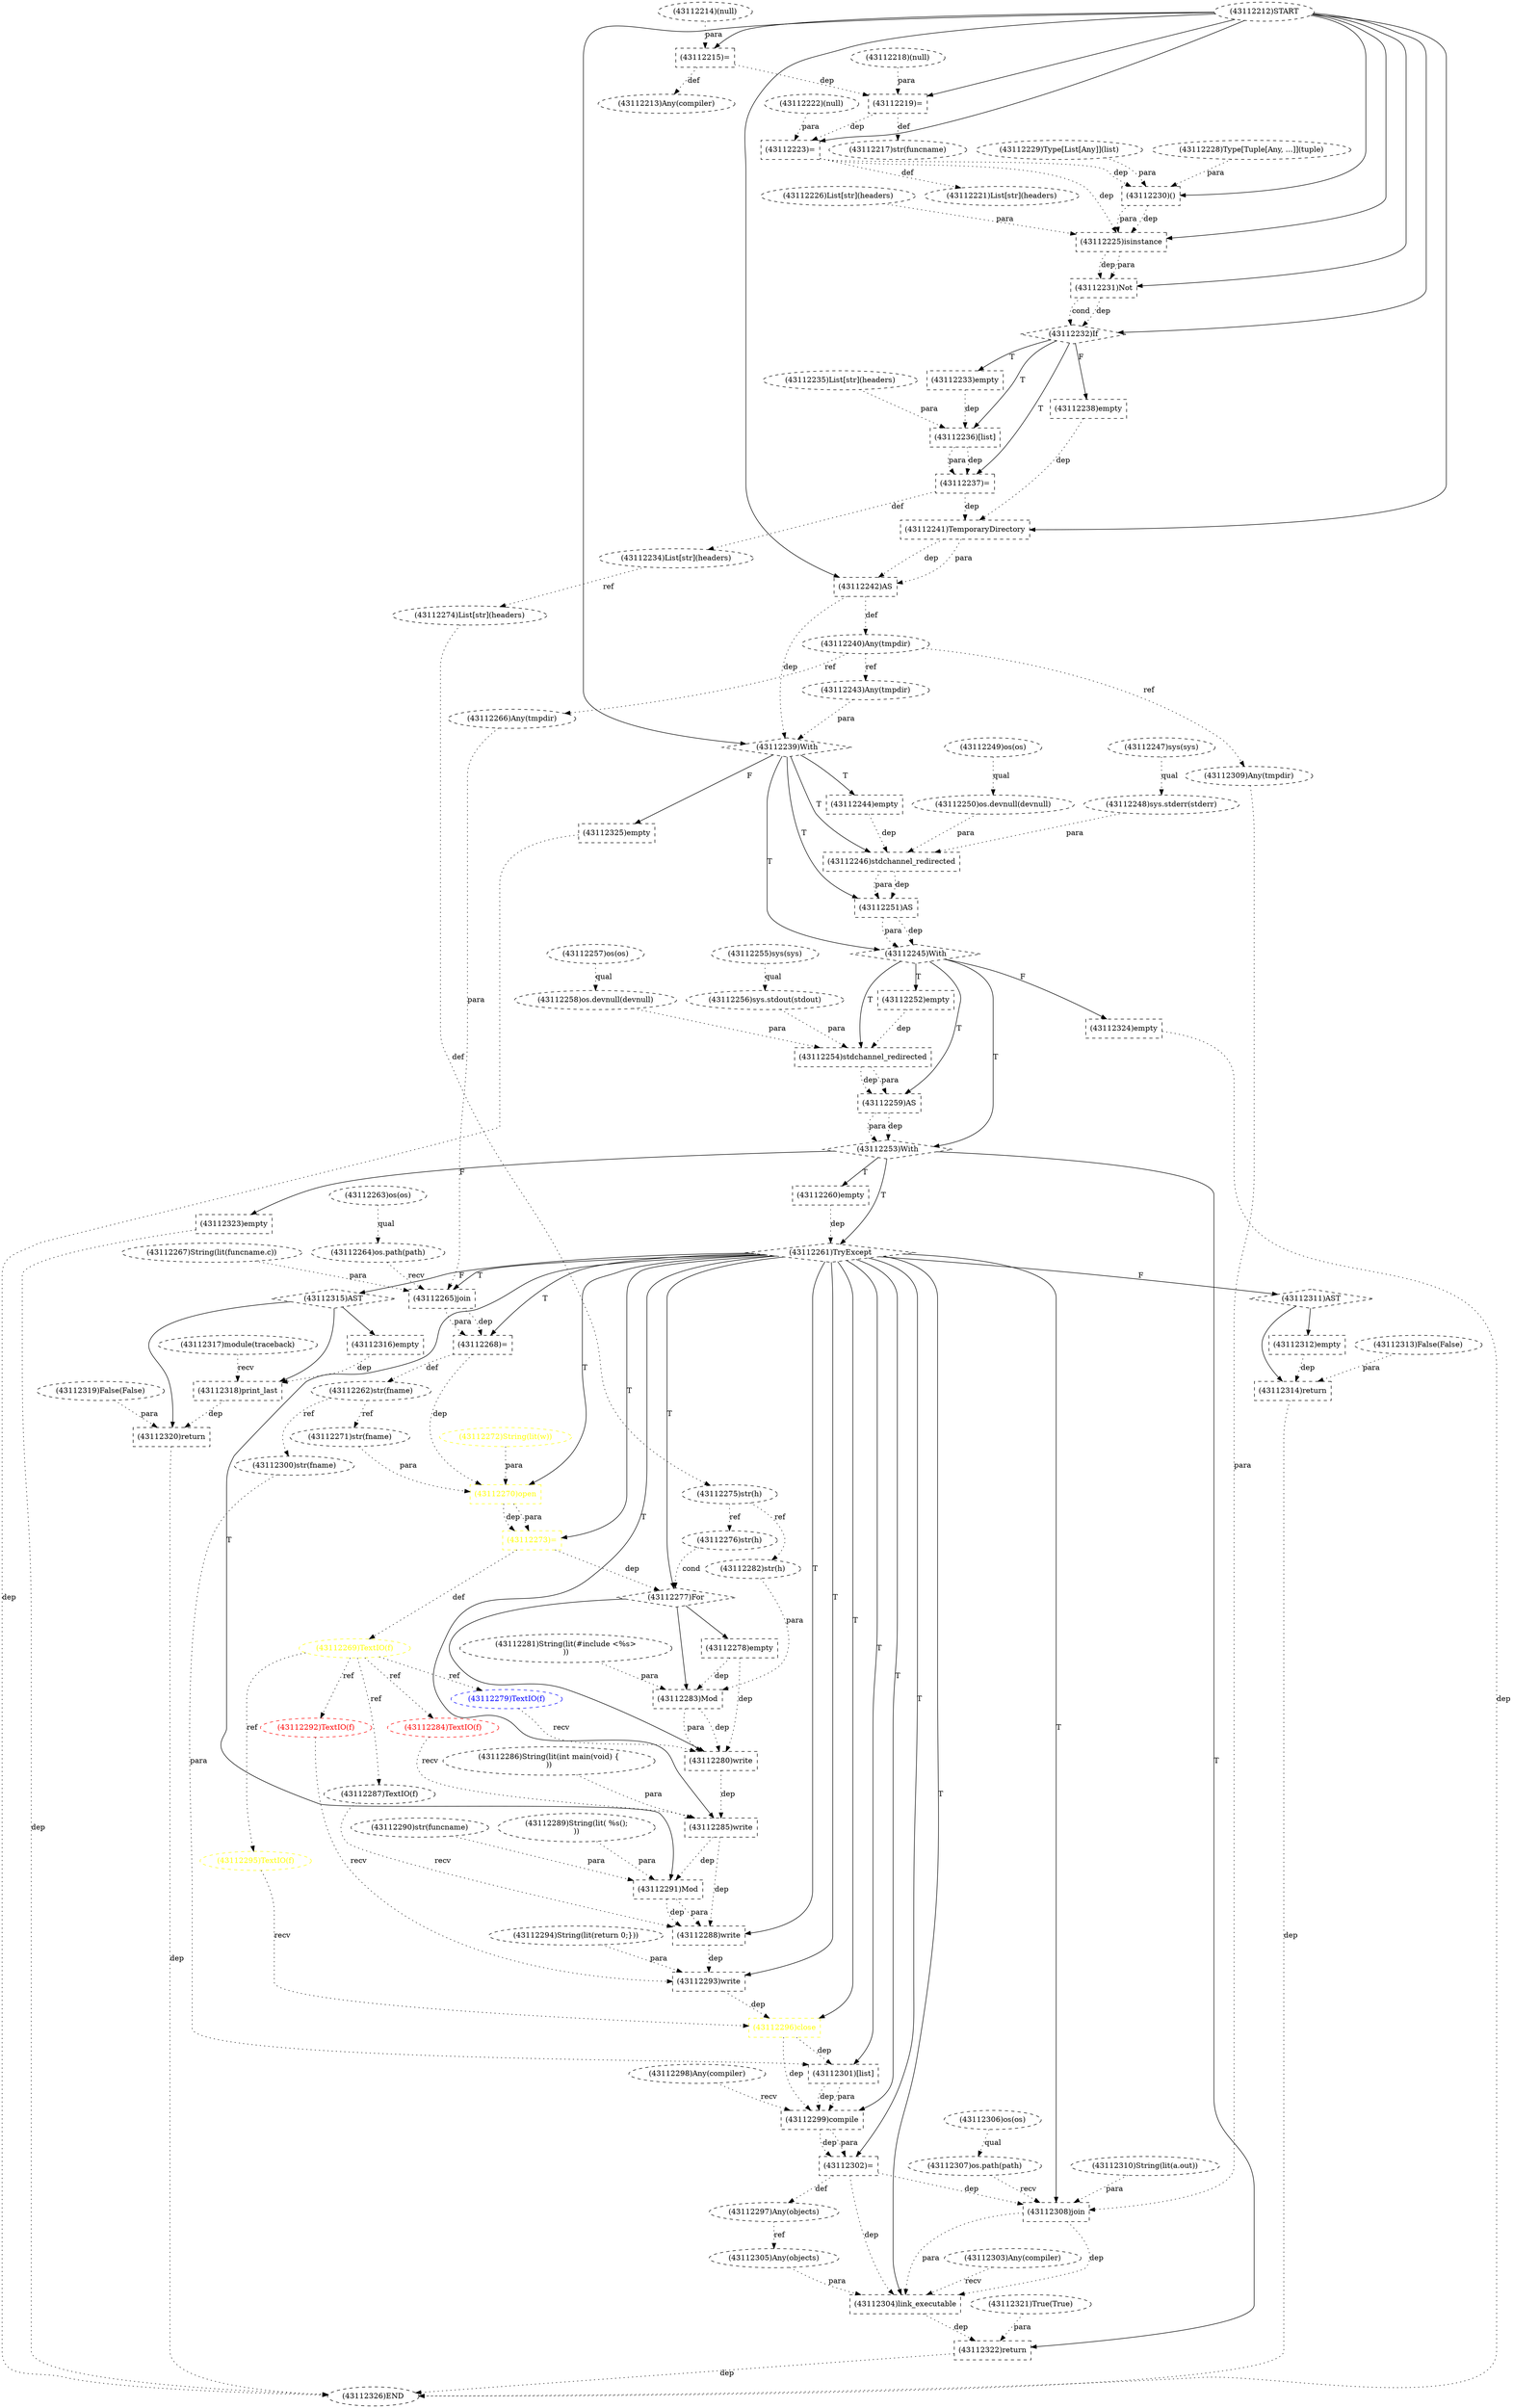 digraph G {
1 [label="(43112279)TextIO(f)" shape=ellipse style=dashed color=blue fontcolor=blue]
2 [label="(43112297)Any(objects)" shape=ellipse style=dashed]
3 [label="(43112325)empty" shape=box style=dashed]
4 [label="(43112245)With" shape=diamond style=dashed]
5 [label="(43112228)Type[Tuple[Any, ...]](tuple)" shape=ellipse style=dashed]
6 [label="(43112234)List[str](headers)" shape=ellipse style=dashed]
7 [label="(43112266)Any(tmpdir)" shape=ellipse style=dashed]
8 [label="(43112213)Any(compiler)" shape=ellipse style=dashed]
9 [label="(43112270)open" shape=box style=dashed color=yellow fontcolor=yellow]
10 [label="(43112260)empty" shape=box style=dashed]
11 [label="(43112262)str(fname)" shape=ellipse style=dashed]
12 [label="(43112273)=" shape=box style=dashed color=yellow fontcolor=yellow]
13 [label="(43112251)AS" shape=box style=dashed]
14 [label="(43112232)If" shape=diamond style=dashed]
15 [label="(43112291)Mod" shape=box style=dashed]
16 [label="(43112321)True(True)" shape=ellipse style=dashed]
17 [label="(43112233)empty" shape=box style=dashed]
18 [label="(43112219)=" shape=box style=dashed]
19 [label="(43112237)=" shape=box style=dashed]
20 [label="(43112258)os.devnull(devnull)" shape=ellipse style=dashed]
21 [label="(43112246)stdchannel_redirected" shape=box style=dashed]
22 [label="(43112244)empty" shape=box style=dashed]
23 [label="(43112240)Any(tmpdir)" shape=ellipse style=dashed]
24 [label="(43112254)stdchannel_redirected" shape=box style=dashed]
25 [label="(43112305)Any(objects)" shape=ellipse style=dashed]
26 [label="(43112320)return" shape=box style=dashed]
27 [label="(43112313)False(False)" shape=ellipse style=dashed]
28 [label="(43112249)os(os)" shape=ellipse style=dashed]
29 [label="(43112292)TextIO(f)" shape=ellipse style=dashed color=red fontcolor=red]
30 [label="(43112299)compile" shape=box style=dashed]
31 [label="(43112315)AST" shape=diamond style=dashed]
32 [label="(43112286)String(lit(int main(void) {
))" shape=ellipse style=dashed]
33 [label="(43112280)write" shape=box style=dashed]
34 [label="(43112284)TextIO(f)" shape=ellipse style=dashed color=red fontcolor=red]
35 [label="(43112230)()" shape=box style=dashed]
36 [label="(43112252)empty" shape=box style=dashed]
37 [label="(43112263)os(os)" shape=ellipse style=dashed]
38 [label="(43112302)=" shape=box style=dashed]
39 [label="(43112274)List[str](headers)" shape=ellipse style=dashed]
40 [label="(43112223)=" shape=box style=dashed]
41 [label="(43112257)os(os)" shape=ellipse style=dashed]
42 [label="(43112288)write" shape=box style=dashed]
43 [label="(43112236)[list]" shape=box style=dashed]
44 [label="(43112235)List[str](headers)" shape=ellipse style=dashed]
45 [label="(43112269)TextIO(f)" shape=ellipse style=dashed color=yellow fontcolor=yellow]
46 [label="(43112275)str(h)" shape=ellipse style=dashed]
47 [label="(43112264)os.path(path)" shape=ellipse style=dashed]
48 [label="(43112241)TemporaryDirectory" shape=box style=dashed]
49 [label="(43112242)AS" shape=box style=dashed]
50 [label="(43112300)str(fname)" shape=ellipse style=dashed]
51 [label="(43112326)END" style=dashed]
52 [label="(43112221)List[str](headers)" shape=ellipse style=dashed]
53 [label="(43112255)sys(sys)" shape=ellipse style=dashed]
54 [label="(43112289)String(lit( %s();
))" shape=ellipse style=dashed]
55 [label="(43112222)(null)" shape=ellipse style=dashed]
56 [label="(43112259)AS" shape=box style=dashed]
57 [label="(43112296)close" shape=box style=dashed color=yellow fontcolor=yellow]
58 [label="(43112309)Any(tmpdir)" shape=ellipse style=dashed]
59 [label="(43112304)link_executable" shape=box style=dashed]
60 [label="(43112253)With" shape=diamond style=dashed]
61 [label="(43112311)AST" shape=diamond style=dashed]
62 [label="(43112318)print_last" shape=box style=dashed]
63 [label="(43112212)START" style=dashed]
64 [label="(43112324)empty" shape=box style=dashed]
65 [label="(43112308)join" shape=box style=dashed]
66 [label="(43112248)sys.stderr(stderr)" shape=ellipse style=dashed]
67 [label="(43112293)write" shape=box style=dashed]
68 [label="(43112226)List[str](headers)" shape=ellipse style=dashed]
69 [label="(43112217)str(funcname)" shape=ellipse style=dashed]
70 [label="(43112271)str(fname)" shape=ellipse style=dashed]
71 [label="(43112290)str(funcname)" shape=ellipse style=dashed]
72 [label="(43112267)String(lit(funcname.c))" shape=ellipse style=dashed]
73 [label="(43112285)write" shape=box style=dashed]
74 [label="(43112312)empty" shape=box style=dashed]
75 [label="(43112282)str(h)" shape=ellipse style=dashed]
76 [label="(43112283)Mod" shape=box style=dashed]
77 [label="(43112229)Type[List[Any]](list)" shape=ellipse style=dashed]
78 [label="(43112319)False(False)" shape=ellipse style=dashed]
79 [label="(43112215)=" shape=box style=dashed]
80 [label="(43112247)sys(sys)" shape=ellipse style=dashed]
81 [label="(43112301)[list]" shape=box style=dashed]
82 [label="(43112310)String(lit(a.out))" shape=ellipse style=dashed]
83 [label="(43112322)return" shape=box style=dashed]
84 [label="(43112231)Not" shape=box style=dashed]
85 [label="(43112278)empty" shape=box style=dashed]
86 [label="(43112287)TextIO(f)" shape=ellipse style=dashed color=black fontcolor=black]
87 [label="(43112265)join" shape=box style=dashed]
88 [label="(43112225)isinstance" shape=box style=dashed]
89 [label="(43112256)sys.stdout(stdout)" shape=ellipse style=dashed]
90 [label="(43112303)Any(compiler)" shape=ellipse style=dashed]
91 [label="(43112250)os.devnull(devnull)" shape=ellipse style=dashed]
92 [label="(43112306)os(os)" shape=ellipse style=dashed]
93 [label="(43112239)With" shape=diamond style=dashed]
94 [label="(43112281)String(lit(#include <%s>
))" shape=ellipse style=dashed]
95 [label="(43112314)return" shape=box style=dashed]
96 [label="(43112298)Any(compiler)" shape=ellipse style=dashed]
97 [label="(43112218)(null)" shape=ellipse style=dashed]
98 [label="(43112294)String(lit(return 0;}))" shape=ellipse style=dashed]
99 [label="(43112323)empty" shape=box style=dashed]
100 [label="(43112276)str(h)" shape=ellipse style=dashed]
101 [label="(43112295)TextIO(f)" shape=ellipse style=dashed color=yellow fontcolor=yellow]
102 [label="(43112238)empty" shape=box style=dashed]
103 [label="(43112243)Any(tmpdir)" shape=ellipse style=dashed]
104 [label="(43112307)os.path(path)" shape=ellipse style=dashed]
105 [label="(43112277)For" shape=diamond style=dashed]
106 [label="(43112316)empty" shape=box style=dashed]
107 [label="(43112214)(null)" shape=ellipse style=dashed]
108 [label="(43112317)module(traceback)" shape=ellipse style=dashed]
109 [label="(43112261)TryExcept" shape=diamond style=dashed]
110 [label="(43112268)=" shape=box style=dashed]
111 [label="(43112272)String(lit(w))" shape=ellipse style=dashed color=yellow fontcolor=yellow]
45 -> 1 [label="ref" style=dotted];
38 -> 2 [label="def" style=dotted];
93 -> 3 [label="F"];
93 -> 4 [label="T"];
13 -> 4 [label="dep" style=dotted];
13 -> 4 [label="para" style=dotted];
19 -> 6 [label="def" style=dotted];
23 -> 7 [label="ref" style=dotted];
79 -> 8 [label="def" style=dotted];
109 -> 9 [label="T"];
70 -> 9 [label="para" style=dotted];
111 -> 9 [label="para" style=dotted];
110 -> 9 [label="dep" style=dotted];
60 -> 10 [label="T"];
110 -> 11 [label="def" style=dotted];
109 -> 12 [label="T"];
9 -> 12 [label="dep" style=dotted];
9 -> 12 [label="para" style=dotted];
93 -> 13 [label="T"];
21 -> 13 [label="dep" style=dotted];
21 -> 13 [label="para" style=dotted];
63 -> 14 [label="" style=solid];
84 -> 14 [label="dep" style=dotted];
84 -> 14 [label="cond" style=dotted];
109 -> 15 [label="T"];
54 -> 15 [label="para" style=dotted];
71 -> 15 [label="para" style=dotted];
73 -> 15 [label="dep" style=dotted];
14 -> 17 [label="T"];
63 -> 18 [label="" style=solid];
97 -> 18 [label="para" style=dotted];
79 -> 18 [label="dep" style=dotted];
14 -> 19 [label="T"];
43 -> 19 [label="dep" style=dotted];
43 -> 19 [label="para" style=dotted];
41 -> 20 [label="qual" style=dotted];
93 -> 21 [label="T"];
66 -> 21 [label="para" style=dotted];
91 -> 21 [label="para" style=dotted];
22 -> 21 [label="dep" style=dotted];
93 -> 22 [label="T"];
49 -> 23 [label="def" style=dotted];
4 -> 24 [label="T"];
89 -> 24 [label="para" style=dotted];
20 -> 24 [label="para" style=dotted];
36 -> 24 [label="dep" style=dotted];
2 -> 25 [label="ref" style=dotted];
31 -> 26 [label="" style=solid];
78 -> 26 [label="para" style=dotted];
62 -> 26 [label="dep" style=dotted];
45 -> 29 [label="ref" style=dotted];
109 -> 30 [label="T"];
96 -> 30 [label="recv" style=dotted];
81 -> 30 [label="dep" style=dotted];
81 -> 30 [label="para" style=dotted];
57 -> 30 [label="dep" style=dotted];
109 -> 31 [label="F"];
105 -> 33 [label="" style=solid];
1 -> 33 [label="recv" style=dotted];
76 -> 33 [label="dep" style=dotted];
76 -> 33 [label="para" style=dotted];
85 -> 33 [label="dep" style=dotted];
45 -> 34 [label="ref" style=dotted];
63 -> 35 [label="" style=solid];
5 -> 35 [label="para" style=dotted];
77 -> 35 [label="para" style=dotted];
40 -> 35 [label="dep" style=dotted];
4 -> 36 [label="T"];
109 -> 38 [label="T"];
30 -> 38 [label="dep" style=dotted];
30 -> 38 [label="para" style=dotted];
6 -> 39 [label="ref" style=dotted];
63 -> 40 [label="" style=solid];
55 -> 40 [label="para" style=dotted];
18 -> 40 [label="dep" style=dotted];
109 -> 42 [label="T"];
86 -> 42 [label="recv" style=dotted];
15 -> 42 [label="dep" style=dotted];
15 -> 42 [label="para" style=dotted];
73 -> 42 [label="dep" style=dotted];
14 -> 43 [label="T"];
44 -> 43 [label="para" style=dotted];
17 -> 43 [label="dep" style=dotted];
12 -> 45 [label="def" style=dotted];
39 -> 46 [label="def" style=dotted];
37 -> 47 [label="qual" style=dotted];
63 -> 48 [label="" style=solid];
102 -> 48 [label="dep" style=dotted];
19 -> 48 [label="dep" style=dotted];
63 -> 49 [label="" style=solid];
48 -> 49 [label="dep" style=dotted];
48 -> 49 [label="para" style=dotted];
11 -> 50 [label="ref" style=dotted];
95 -> 51 [label="dep" style=dotted];
99 -> 51 [label="dep" style=dotted];
3 -> 51 [label="dep" style=dotted];
64 -> 51 [label="dep" style=dotted];
26 -> 51 [label="dep" style=dotted];
83 -> 51 [label="dep" style=dotted];
40 -> 52 [label="def" style=dotted];
4 -> 56 [label="T"];
24 -> 56 [label="dep" style=dotted];
24 -> 56 [label="para" style=dotted];
109 -> 57 [label="T"];
101 -> 57 [label="recv" style=dotted];
67 -> 57 [label="dep" style=dotted];
23 -> 58 [label="ref" style=dotted];
109 -> 59 [label="T"];
90 -> 59 [label="recv" style=dotted];
25 -> 59 [label="para" style=dotted];
65 -> 59 [label="dep" style=dotted];
65 -> 59 [label="para" style=dotted];
38 -> 59 [label="dep" style=dotted];
4 -> 60 [label="T"];
56 -> 60 [label="dep" style=dotted];
56 -> 60 [label="para" style=dotted];
109 -> 61 [label="F"];
31 -> 62 [label="" style=solid];
108 -> 62 [label="recv" style=dotted];
106 -> 62 [label="dep" style=dotted];
4 -> 64 [label="F"];
109 -> 65 [label="T"];
104 -> 65 [label="recv" style=dotted];
58 -> 65 [label="para" style=dotted];
82 -> 65 [label="para" style=dotted];
38 -> 65 [label="dep" style=dotted];
80 -> 66 [label="qual" style=dotted];
109 -> 67 [label="T"];
29 -> 67 [label="recv" style=dotted];
98 -> 67 [label="para" style=dotted];
42 -> 67 [label="dep" style=dotted];
18 -> 69 [label="def" style=dotted];
11 -> 70 [label="ref" style=dotted];
109 -> 73 [label="T"];
34 -> 73 [label="recv" style=dotted];
32 -> 73 [label="para" style=dotted];
33 -> 73 [label="dep" style=dotted];
61 -> 74 [label="" style=solid];
46 -> 75 [label="ref" style=dotted];
105 -> 76 [label="" style=solid];
94 -> 76 [label="para" style=dotted];
75 -> 76 [label="para" style=dotted];
85 -> 76 [label="dep" style=dotted];
63 -> 79 [label="" style=solid];
107 -> 79 [label="para" style=dotted];
109 -> 81 [label="T"];
50 -> 81 [label="para" style=dotted];
57 -> 81 [label="dep" style=dotted];
60 -> 83 [label="T"];
16 -> 83 [label="para" style=dotted];
59 -> 83 [label="dep" style=dotted];
63 -> 84 [label="" style=solid];
88 -> 84 [label="dep" style=dotted];
88 -> 84 [label="para" style=dotted];
105 -> 85 [label="" style=solid];
45 -> 86 [label="ref" style=dotted];
109 -> 87 [label="T"];
47 -> 87 [label="recv" style=dotted];
7 -> 87 [label="para" style=dotted];
72 -> 87 [label="para" style=dotted];
63 -> 88 [label="" style=solid];
68 -> 88 [label="para" style=dotted];
35 -> 88 [label="dep" style=dotted];
35 -> 88 [label="para" style=dotted];
40 -> 88 [label="dep" style=dotted];
53 -> 89 [label="qual" style=dotted];
28 -> 91 [label="qual" style=dotted];
63 -> 93 [label="" style=solid];
49 -> 93 [label="dep" style=dotted];
103 -> 93 [label="para" style=dotted];
61 -> 95 [label="" style=solid];
27 -> 95 [label="para" style=dotted];
74 -> 95 [label="dep" style=dotted];
60 -> 99 [label="F"];
46 -> 100 [label="ref" style=dotted];
45 -> 101 [label="ref" style=dotted];
14 -> 102 [label="F"];
23 -> 103 [label="ref" style=dotted];
92 -> 104 [label="qual" style=dotted];
109 -> 105 [label="T"];
100 -> 105 [label="cond" style=dotted];
12 -> 105 [label="dep" style=dotted];
31 -> 106 [label="" style=solid];
60 -> 109 [label="T"];
10 -> 109 [label="dep" style=dotted];
109 -> 110 [label="T"];
87 -> 110 [label="dep" style=dotted];
87 -> 110 [label="para" style=dotted];
}